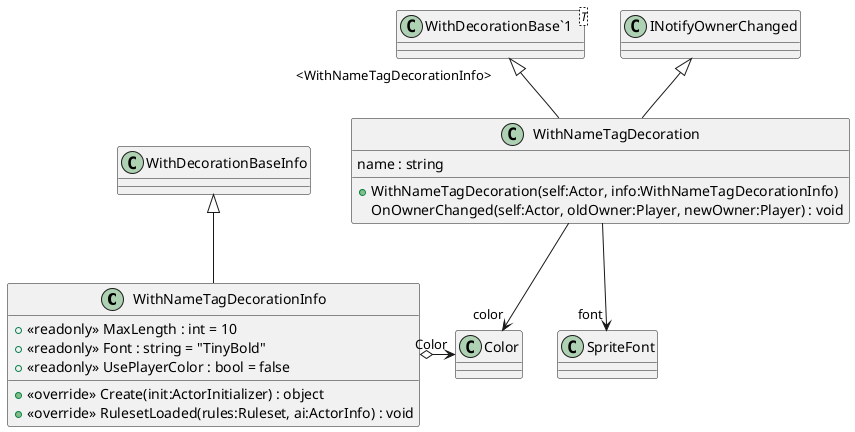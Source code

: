 @startuml
class WithNameTagDecorationInfo {
    + <<readonly>> MaxLength : int = 10
    + <<readonly>> Font : string = "TinyBold"
    + <<readonly>> UsePlayerColor : bool = false
    + <<override>> Create(init:ActorInitializer) : object
    + <<override>> RulesetLoaded(rules:Ruleset, ai:ActorInfo) : void
}
class WithNameTagDecoration {
    name : string
    + WithNameTagDecoration(self:Actor, info:WithNameTagDecorationInfo)
    OnOwnerChanged(self:Actor, oldOwner:Player, newOwner:Player) : void
}
class "WithDecorationBase`1"<T> {
}
WithDecorationBaseInfo <|-- WithNameTagDecorationInfo
WithNameTagDecorationInfo o-> "Color" Color
"WithDecorationBase`1" "<WithNameTagDecorationInfo>" <|-- WithNameTagDecoration
INotifyOwnerChanged <|-- WithNameTagDecoration
WithNameTagDecoration --> "font" SpriteFont
WithNameTagDecoration --> "color" Color
@enduml
